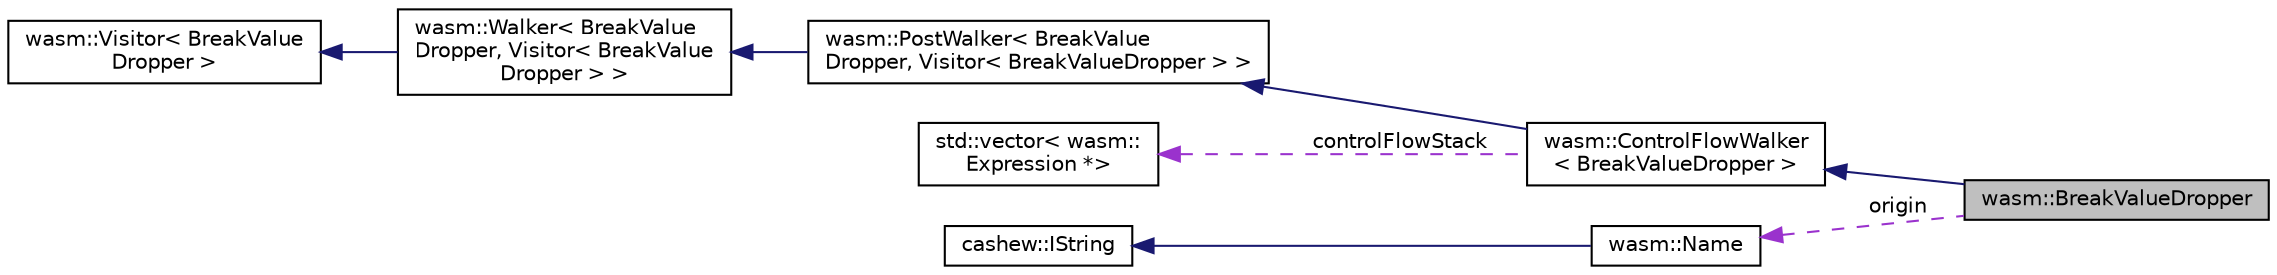digraph "wasm::BreakValueDropper"
{
  edge [fontname="Helvetica",fontsize="10",labelfontname="Helvetica",labelfontsize="10"];
  node [fontname="Helvetica",fontsize="10",shape=record];
  rankdir="LR";
  Node5 [label="wasm::BreakValueDropper",height=0.2,width=0.4,color="black", fillcolor="grey75", style="filled", fontcolor="black"];
  Node6 -> Node5 [dir="back",color="midnightblue",fontsize="10",style="solid",fontname="Helvetica"];
  Node6 [label="wasm::ControlFlowWalker\l\< BreakValueDropper \>",height=0.2,width=0.4,color="black", fillcolor="white", style="filled",URL="$structwasm_1_1_control_flow_walker.html"];
  Node7 -> Node6 [dir="back",color="midnightblue",fontsize="10",style="solid",fontname="Helvetica"];
  Node7 [label="wasm::PostWalker\< BreakValue\lDropper, Visitor\< BreakValueDropper \> \>",height=0.2,width=0.4,color="black", fillcolor="white", style="filled",URL="$structwasm_1_1_post_walker.html"];
  Node8 -> Node7 [dir="back",color="midnightblue",fontsize="10",style="solid",fontname="Helvetica"];
  Node8 [label="wasm::Walker\< BreakValue\lDropper, Visitor\< BreakValue\lDropper \> \>",height=0.2,width=0.4,color="black", fillcolor="white", style="filled",URL="$structwasm_1_1_walker.html"];
  Node9 -> Node8 [dir="back",color="midnightblue",fontsize="10",style="solid",fontname="Helvetica"];
  Node9 [label="wasm::Visitor\< BreakValue\lDropper \>",height=0.2,width=0.4,color="black", fillcolor="white", style="filled",URL="$structwasm_1_1_visitor.html"];
  Node10 -> Node6 [dir="back",color="darkorchid3",fontsize="10",style="dashed",label=" controlFlowStack" ,fontname="Helvetica"];
  Node10 [label="std::vector\< wasm::\lExpression *\>",height=0.2,width=0.4,color="black", fillcolor="white", style="filled",URL="$classstd_1_1vector.html"];
  Node11 -> Node5 [dir="back",color="darkorchid3",fontsize="10",style="dashed",label=" origin" ,fontname="Helvetica"];
  Node11 [label="wasm::Name",height=0.2,width=0.4,color="black", fillcolor="white", style="filled",URL="$structwasm_1_1_name.html"];
  Node12 -> Node11 [dir="back",color="midnightblue",fontsize="10",style="solid",fontname="Helvetica"];
  Node12 [label="cashew::IString",height=0.2,width=0.4,color="black", fillcolor="white", style="filled",URL="$structcashew_1_1_i_string.html"];
}
